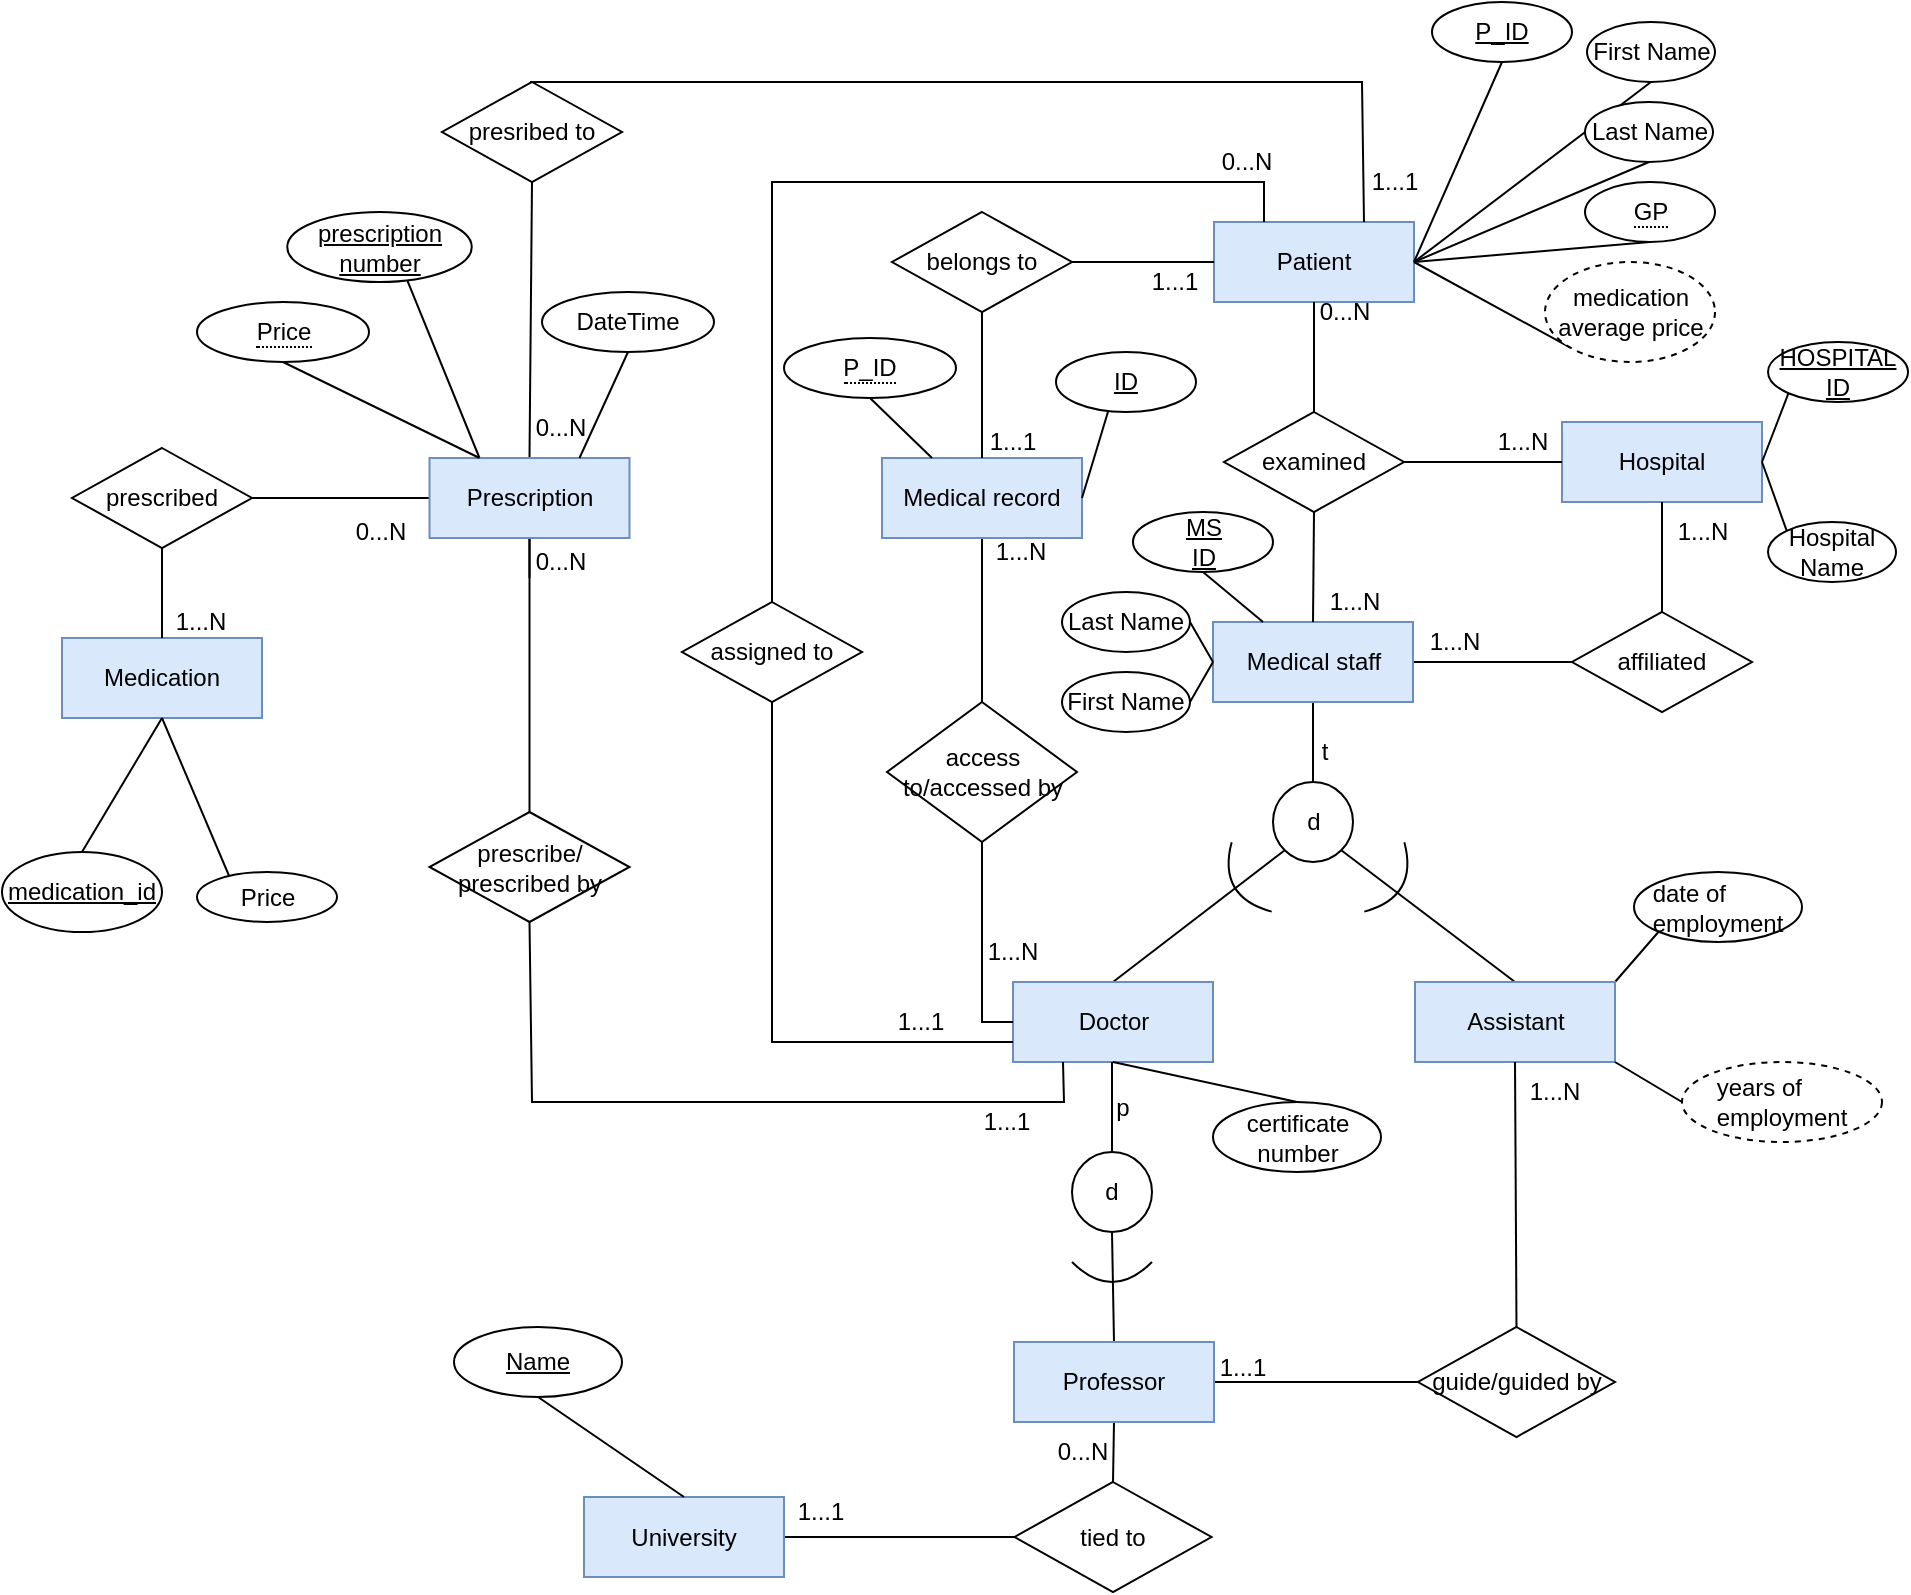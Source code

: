 <mxfile version="22.1.4" type="github">
  <diagram name="Page-1" id="135Mz8fbIhc5f4Y4-zg9">
    <mxGraphModel dx="1434" dy="746" grid="1" gridSize="10" guides="1" tooltips="1" connect="1" arrows="1" fold="1" page="1" pageScale="1" pageWidth="1169" pageHeight="827" math="0" shadow="0">
      <root>
        <mxCell id="0" />
        <mxCell id="1" parent="0" />
        <mxCell id="hziP3jtluFmY-buEPrSC-1" value="Patient" style="whiteSpace=wrap;html=1;align=center;fillColor=#dae8fc;strokeColor=#6c8ebf;" parent="1" vertex="1">
          <mxGeometry x="626" y="120" width="100" height="40" as="geometry" />
        </mxCell>
        <mxCell id="hziP3jtluFmY-buEPrSC-4" style="edgeStyle=none;rounded=0;orthogonalLoop=1;jettySize=auto;html=1;exitX=0.5;exitY=1;exitDx=0;exitDy=0;entryX=0.5;entryY=0;entryDx=0;entryDy=0;strokeColor=none;" parent="1" source="hziP3jtluFmY-buEPrSC-3" target="hziP3jtluFmY-buEPrSC-1" edge="1">
          <mxGeometry relative="1" as="geometry" />
        </mxCell>
        <mxCell id="hziP3jtluFmY-buEPrSC-3" value="&lt;div&gt;P_ID&lt;/div&gt;" style="ellipse;whiteSpace=wrap;html=1;align=center;fontStyle=4;" parent="1" vertex="1">
          <mxGeometry x="735" y="10" width="70" height="30" as="geometry" />
        </mxCell>
        <mxCell id="hziP3jtluFmY-buEPrSC-6" value="" style="edgeStyle=none;orthogonalLoop=1;jettySize=auto;html=1;rounded=0;entryX=0.5;entryY=1;entryDx=0;entryDy=0;exitX=1;exitY=0.5;exitDx=0;exitDy=0;endArrow=none;endFill=0;" parent="1" source="hziP3jtluFmY-buEPrSC-1" target="hziP3jtluFmY-buEPrSC-3" edge="1">
          <mxGeometry width="80" relative="1" as="geometry">
            <mxPoint x="666" y="360" as="sourcePoint" />
            <mxPoint x="746" y="360" as="targetPoint" />
            <Array as="points" />
          </mxGeometry>
        </mxCell>
        <mxCell id="hziP3jtluFmY-buEPrSC-91" style="edgeStyle=none;rounded=0;orthogonalLoop=1;jettySize=auto;html=1;exitX=0.5;exitY=1;exitDx=0;exitDy=0;entryX=1;entryY=0.5;entryDx=0;entryDy=0;endArrow=none;endFill=0;" parent="1" source="hziP3jtluFmY-buEPrSC-8" target="hziP3jtluFmY-buEPrSC-1" edge="1">
          <mxGeometry relative="1" as="geometry" />
        </mxCell>
        <mxCell id="hziP3jtluFmY-buEPrSC-8" value="First Name" style="ellipse;whiteSpace=wrap;html=1;align=center;" parent="1" vertex="1">
          <mxGeometry x="812.5" y="20" width="64" height="30" as="geometry" />
        </mxCell>
        <mxCell id="hziP3jtluFmY-buEPrSC-16" style="edgeStyle=none;rounded=0;orthogonalLoop=1;jettySize=auto;html=1;exitX=0.5;exitY=1;exitDx=0;exitDy=0;entryX=0.5;entryY=0;entryDx=0;entryDy=0;endArrow=none;endFill=0;" parent="1" source="hziP3jtluFmY-buEPrSC-9" target="hziP3jtluFmY-buEPrSC-13" edge="1">
          <mxGeometry relative="1" as="geometry" />
        </mxCell>
        <mxCell id="hziP3jtluFmY-buEPrSC-35" style="edgeStyle=none;rounded=0;orthogonalLoop=1;jettySize=auto;html=1;exitX=1;exitY=0.5;exitDx=0;exitDy=0;endArrow=none;endFill=0;entryX=0;entryY=0.5;entryDx=0;entryDy=0;" parent="1" source="hziP3jtluFmY-buEPrSC-9" target="hziP3jtluFmY-buEPrSC-34" edge="1">
          <mxGeometry relative="1" as="geometry">
            <mxPoint x="890" y="380" as="targetPoint" />
          </mxGeometry>
        </mxCell>
        <mxCell id="hziP3jtluFmY-buEPrSC-9" value="Medical staff" style="whiteSpace=wrap;html=1;align=center;fillColor=#dae8fc;strokeColor=#6c8ebf;" parent="1" vertex="1">
          <mxGeometry x="625.5" y="320" width="100" height="40" as="geometry" />
        </mxCell>
        <mxCell id="hziP3jtluFmY-buEPrSC-10" value="Hospital" style="whiteSpace=wrap;html=1;align=center;fillColor=#dae8fc;strokeColor=#6c8ebf;" parent="1" vertex="1">
          <mxGeometry x="800" y="220" width="100" height="40" as="geometry" />
        </mxCell>
        <mxCell id="hziP3jtluFmY-buEPrSC-18" style="rounded=0;orthogonalLoop=1;jettySize=auto;html=1;exitX=0.5;exitY=0;exitDx=0;exitDy=0;entryX=0;entryY=1;entryDx=0;entryDy=0;endArrow=none;endFill=0;" parent="1" source="hziP3jtluFmY-buEPrSC-11" target="hziP3jtluFmY-buEPrSC-13" edge="1">
          <mxGeometry relative="1" as="geometry" />
        </mxCell>
        <mxCell id="0w7jtVphP_o-tZDUtHK--6" style="edgeStyle=none;rounded=0;orthogonalLoop=1;jettySize=auto;html=1;exitX=0.5;exitY=1;exitDx=0;exitDy=0;entryX=0.5;entryY=0;entryDx=0;entryDy=0;endArrow=none;endFill=0;" parent="1" source="0w7jtVphP_o-tZDUtHK--7" target="0w7jtVphP_o-tZDUtHK--5" edge="1">
          <mxGeometry relative="1" as="geometry" />
        </mxCell>
        <mxCell id="hziP3jtluFmY-buEPrSC-11" value="Doctor" style="whiteSpace=wrap;html=1;align=center;fillColor=#dae8fc;strokeColor=#6c8ebf;" parent="1" vertex="1">
          <mxGeometry x="525.5" y="500" width="100" height="40" as="geometry" />
        </mxCell>
        <mxCell id="hziP3jtluFmY-buEPrSC-19" style="edgeStyle=none;rounded=0;orthogonalLoop=1;jettySize=auto;html=1;exitX=0.5;exitY=0;exitDx=0;exitDy=0;entryX=1;entryY=1;entryDx=0;entryDy=0;endArrow=none;endFill=0;" parent="1" source="hziP3jtluFmY-buEPrSC-12" target="hziP3jtluFmY-buEPrSC-13" edge="1">
          <mxGeometry relative="1" as="geometry" />
        </mxCell>
        <mxCell id="hziP3jtluFmY-buEPrSC-106" style="edgeStyle=none;rounded=0;orthogonalLoop=1;jettySize=auto;html=1;exitX=1;exitY=0;exitDx=0;exitDy=0;entryX=0;entryY=1;entryDx=0;entryDy=0;endArrow=none;endFill=0;" parent="1" source="hziP3jtluFmY-buEPrSC-12" target="hziP3jtluFmY-buEPrSC-105" edge="1">
          <mxGeometry relative="1" as="geometry" />
        </mxCell>
        <mxCell id="hziP3jtluFmY-buEPrSC-12" value="Assistant" style="whiteSpace=wrap;html=1;align=center;fillColor=#dae8fc;strokeColor=#6c8ebf;" parent="1" vertex="1">
          <mxGeometry x="726.5" y="500" width="100" height="40" as="geometry" />
        </mxCell>
        <mxCell id="hziP3jtluFmY-buEPrSC-13" value="d" style="ellipse;whiteSpace=wrap;html=1;aspect=fixed;" parent="1" vertex="1">
          <mxGeometry x="655.5" y="400" width="40" height="40" as="geometry" />
        </mxCell>
        <mxCell id="hziP3jtluFmY-buEPrSC-20" value="t" style="text;html=1;align=center;verticalAlign=middle;resizable=0;points=[];autosize=1;strokeColor=none;fillColor=none;" parent="1" vertex="1">
          <mxGeometry x="665.5" y="370" width="30" height="30" as="geometry" />
        </mxCell>
        <mxCell id="hziP3jtluFmY-buEPrSC-21" value="" style="shape=dataStorage;whiteSpace=wrap;html=1;fixedSize=1;rotation=-30;direction=east;" parent="1" vertex="1">
          <mxGeometry x="635.5" y="430" width="10" height="40" as="geometry" />
        </mxCell>
        <mxCell id="hziP3jtluFmY-buEPrSC-31" value="" style="shape=dataStorage;whiteSpace=wrap;html=1;fixedSize=1;rotation=-240;direction=south;" parent="1" vertex="1">
          <mxGeometry x="695.5" y="445" width="40" height="10" as="geometry" />
        </mxCell>
        <mxCell id="hziP3jtluFmY-buEPrSC-32" value="examined" style="shape=rhombus;perimeter=rhombusPerimeter;whiteSpace=wrap;html=1;align=center;" parent="1" vertex="1">
          <mxGeometry x="631" y="215" width="90" height="50" as="geometry" />
        </mxCell>
        <mxCell id="hziP3jtluFmY-buEPrSC-34" value="affiliated" style="shape=rhombus;perimeter=rhombusPerimeter;whiteSpace=wrap;html=1;align=center;" parent="1" vertex="1">
          <mxGeometry x="805" y="315" width="90" height="50" as="geometry" />
        </mxCell>
        <mxCell id="hziP3jtluFmY-buEPrSC-36" style="edgeStyle=none;rounded=0;orthogonalLoop=1;jettySize=auto;html=1;exitX=0.5;exitY=0;exitDx=0;exitDy=0;endArrow=none;endFill=0;entryX=0.5;entryY=1;entryDx=0;entryDy=0;" parent="1" source="hziP3jtluFmY-buEPrSC-34" target="hziP3jtluFmY-buEPrSC-10" edge="1">
          <mxGeometry relative="1" as="geometry">
            <mxPoint x="814" y="349.667" as="targetPoint" />
            <mxPoint x="644" y="350" as="sourcePoint" />
          </mxGeometry>
        </mxCell>
        <mxCell id="hziP3jtluFmY-buEPrSC-38" style="edgeStyle=none;rounded=0;orthogonalLoop=1;jettySize=auto;html=1;endArrow=none;endFill=0;entryX=0;entryY=0.5;entryDx=0;entryDy=0;exitX=1;exitY=0.5;exitDx=0;exitDy=0;" parent="1" source="hziP3jtluFmY-buEPrSC-32" target="hziP3jtluFmY-buEPrSC-10" edge="1">
          <mxGeometry relative="1" as="geometry">
            <mxPoint x="880" y="140" as="targetPoint" />
            <mxPoint x="740" y="260" as="sourcePoint" />
          </mxGeometry>
        </mxCell>
        <mxCell id="hziP3jtluFmY-buEPrSC-39" style="edgeStyle=none;rounded=0;orthogonalLoop=1;jettySize=auto;html=1;exitX=0.5;exitY=0;exitDx=0;exitDy=0;endArrow=none;endFill=0;entryX=0.5;entryY=1;entryDx=0;entryDy=0;" parent="1" source="hziP3jtluFmY-buEPrSC-32" target="hziP3jtluFmY-buEPrSC-1" edge="1">
          <mxGeometry relative="1" as="geometry">
            <mxPoint x="930" y="379.667" as="targetPoint" />
            <mxPoint x="760" y="380" as="sourcePoint" />
          </mxGeometry>
        </mxCell>
        <mxCell id="hziP3jtluFmY-buEPrSC-40" style="edgeStyle=none;rounded=0;orthogonalLoop=1;jettySize=auto;html=1;exitX=0.5;exitY=1;exitDx=0;exitDy=0;endArrow=none;endFill=0;entryX=0.5;entryY=0;entryDx=0;entryDy=0;" parent="1" source="hziP3jtluFmY-buEPrSC-32" target="hziP3jtluFmY-buEPrSC-9" edge="1">
          <mxGeometry relative="1" as="geometry">
            <mxPoint x="940" y="389.667" as="targetPoint" />
            <mxPoint x="770" y="390" as="sourcePoint" />
          </mxGeometry>
        </mxCell>
        <mxCell id="hziP3jtluFmY-buEPrSC-46" style="edgeStyle=none;rounded=0;orthogonalLoop=1;jettySize=auto;html=1;exitX=0.5;exitY=1;exitDx=0;exitDy=0;entryX=0.5;entryY=0;entryDx=0;entryDy=0;endArrow=none;endFill=0;" parent="1" source="hziP3jtluFmY-buEPrSC-41" target="hziP3jtluFmY-buEPrSC-44" edge="1">
          <mxGeometry relative="1" as="geometry" />
        </mxCell>
        <mxCell id="hziP3jtluFmY-buEPrSC-41" value="Medical record" style="whiteSpace=wrap;html=1;align=center;fillColor=#dae8fc;strokeColor=#6c8ebf;" parent="1" vertex="1">
          <mxGeometry x="460" y="238" width="100" height="40" as="geometry" />
        </mxCell>
        <mxCell id="hziP3jtluFmY-buEPrSC-45" style="edgeStyle=orthogonalEdgeStyle;rounded=0;orthogonalLoop=1;jettySize=auto;html=1;exitX=0.5;exitY=1;exitDx=0;exitDy=0;entryX=0;entryY=0.5;entryDx=0;entryDy=0;endArrow=none;endFill=0;" parent="1" source="hziP3jtluFmY-buEPrSC-44" target="hziP3jtluFmY-buEPrSC-11" edge="1">
          <mxGeometry relative="1" as="geometry">
            <Array as="points">
              <mxPoint x="510" y="520" />
            </Array>
          </mxGeometry>
        </mxCell>
        <mxCell id="hziP3jtluFmY-buEPrSC-44" value="access to/accessed by" style="shape=rhombus;perimeter=rhombusPerimeter;whiteSpace=wrap;html=1;align=center;" parent="1" vertex="1">
          <mxGeometry x="462.5" y="360" width="95" height="70" as="geometry" />
        </mxCell>
        <mxCell id="hziP3jtluFmY-buEPrSC-49" style="rounded=0;orthogonalLoop=1;jettySize=auto;html=1;exitX=1;exitY=0.5;exitDx=0;exitDy=0;entryX=0;entryY=0.5;entryDx=0;entryDy=0;endArrow=none;endFill=0;" parent="1" source="hziP3jtluFmY-buEPrSC-48" target="hziP3jtluFmY-buEPrSC-1" edge="1">
          <mxGeometry relative="1" as="geometry" />
        </mxCell>
        <mxCell id="hziP3jtluFmY-buEPrSC-50" style="edgeStyle=none;rounded=0;orthogonalLoop=1;jettySize=auto;html=1;exitX=0.5;exitY=1;exitDx=0;exitDy=0;entryX=0.5;entryY=0;entryDx=0;entryDy=0;endArrow=none;endFill=0;" parent="1" source="hziP3jtluFmY-buEPrSC-48" target="hziP3jtluFmY-buEPrSC-41" edge="1">
          <mxGeometry relative="1" as="geometry" />
        </mxCell>
        <mxCell id="hziP3jtluFmY-buEPrSC-48" value="belongs to" style="shape=rhombus;perimeter=rhombusPerimeter;whiteSpace=wrap;html=1;align=center;" parent="1" vertex="1">
          <mxGeometry x="465" y="115" width="90" height="50" as="geometry" />
        </mxCell>
        <mxCell id="hziP3jtluFmY-buEPrSC-54" value="Medication" style="whiteSpace=wrap;html=1;align=center;fillColor=#dae8fc;strokeColor=#6c8ebf;" parent="1" vertex="1">
          <mxGeometry x="50" y="328" width="100" height="40" as="geometry" />
        </mxCell>
        <mxCell id="hziP3jtluFmY-buEPrSC-62" style="edgeStyle=none;rounded=0;orthogonalLoop=1;jettySize=auto;html=1;exitX=0.5;exitY=1;exitDx=0;exitDy=0;entryX=0.5;entryY=0;entryDx=0;entryDy=0;endArrow=none;endFill=0;" parent="1" source="0w7jtVphP_o-tZDUtHK--23" target="0w7jtVphP_o-tZDUtHK--30" edge="1">
          <mxGeometry relative="1" as="geometry">
            <mxPoint x="283.75" y="338" as="sourcePoint" />
          </mxGeometry>
        </mxCell>
        <mxCell id="hziP3jtluFmY-buEPrSC-67" style="edgeStyle=none;rounded=0;orthogonalLoop=1;jettySize=auto;html=1;exitX=0.5;exitY=0;exitDx=0;exitDy=0;endArrow=none;endFill=0;entryX=0.75;entryY=0;entryDx=0;entryDy=0;" parent="1" source="0w7jtVphP_o-tZDUtHK--33" target="hziP3jtluFmY-buEPrSC-1" edge="1">
          <mxGeometry relative="1" as="geometry">
            <Array as="points">
              <mxPoint x="284" y="50" />
              <mxPoint x="700" y="50" />
            </Array>
            <mxPoint x="610" y="90" as="targetPoint" />
          </mxGeometry>
        </mxCell>
        <mxCell id="0w7jtVphP_o-tZDUtHK--28" style="edgeStyle=none;rounded=0;orthogonalLoop=1;jettySize=auto;html=1;entryX=0;entryY=0.5;entryDx=0;entryDy=0;endArrow=none;endFill=0;exitX=1;exitY=0.5;exitDx=0;exitDy=0;" parent="1" source="0w7jtVphP_o-tZDUtHK--34" target="0w7jtVphP_o-tZDUtHK--23" edge="1">
          <mxGeometry relative="1" as="geometry">
            <mxPoint x="183.75" y="270" as="sourcePoint" />
          </mxGeometry>
        </mxCell>
        <mxCell id="hziP3jtluFmY-buEPrSC-64" style="edgeStyle=none;rounded=0;orthogonalLoop=1;jettySize=auto;html=1;exitX=0.5;exitY=1;exitDx=0;exitDy=0;entryX=0.5;entryY=0;entryDx=0;entryDy=0;endArrow=none;endFill=0;" parent="1" source="0w7jtVphP_o-tZDUtHK--34" target="hziP3jtluFmY-buEPrSC-54" edge="1">
          <mxGeometry relative="1" as="geometry">
            <mxPoint x="100" y="283" as="sourcePoint" />
            <mxPoint x="303.75" y="458" as="targetPoint" />
          </mxGeometry>
        </mxCell>
        <mxCell id="hziP3jtluFmY-buEPrSC-65" style="edgeStyle=none;rounded=0;orthogonalLoop=1;jettySize=auto;html=1;exitX=0.5;exitY=1;exitDx=0;exitDy=0;endArrow=none;endFill=0;entryX=0.5;entryY=0;entryDx=0;entryDy=0;" parent="1" source="0w7jtVphP_o-tZDUtHK--23" edge="1">
          <mxGeometry relative="1" as="geometry">
            <mxPoint x="303.75" y="193" as="sourcePoint" />
            <mxPoint x="283.75" y="298" as="targetPoint" />
          </mxGeometry>
        </mxCell>
        <mxCell id="hziP3jtluFmY-buEPrSC-66" style="edgeStyle=none;rounded=0;orthogonalLoop=1;jettySize=auto;html=1;exitX=0.25;exitY=1;exitDx=0;exitDy=0;entryX=0.5;entryY=1;entryDx=0;entryDy=0;endArrow=none;endFill=0;" parent="1" source="hziP3jtluFmY-buEPrSC-11" target="0w7jtVphP_o-tZDUtHK--30" edge="1">
          <mxGeometry relative="1" as="geometry">
            <mxPoint x="420" y="380" as="sourcePoint" />
            <mxPoint x="420" y="480" as="targetPoint" />
            <Array as="points">
              <mxPoint x="551" y="560" />
              <mxPoint x="285" y="560" />
            </Array>
          </mxGeometry>
        </mxCell>
        <mxCell id="hziP3jtluFmY-buEPrSC-68" value="1...N" style="text;html=1;align=center;verticalAlign=middle;resizable=0;points=[];autosize=1;strokeColor=none;fillColor=none;" parent="1" vertex="1">
          <mxGeometry x="845" y="260" width="50" height="30" as="geometry" />
        </mxCell>
        <mxCell id="hziP3jtluFmY-buEPrSC-70" value="1...N" style="text;html=1;align=center;verticalAlign=middle;resizable=0;points=[];autosize=1;strokeColor=none;fillColor=none;" parent="1" vertex="1">
          <mxGeometry x="721" y="315" width="50" height="30" as="geometry" />
        </mxCell>
        <mxCell id="hziP3jtluFmY-buEPrSC-71" value="1...N" style="text;html=1;align=center;verticalAlign=middle;resizable=0;points=[];autosize=1;strokeColor=none;fillColor=none;" parent="1" vertex="1">
          <mxGeometry x="671" y="295" width="50" height="30" as="geometry" />
        </mxCell>
        <mxCell id="hziP3jtluFmY-buEPrSC-72" value="0...N" style="text;html=1;align=center;verticalAlign=middle;resizable=0;points=[];autosize=1;strokeColor=none;fillColor=none;" parent="1" vertex="1">
          <mxGeometry x="665.5" y="150" width="50" height="30" as="geometry" />
        </mxCell>
        <mxCell id="hziP3jtluFmY-buEPrSC-73" value="1...N" style="text;html=1;align=center;verticalAlign=middle;resizable=0;points=[];autosize=1;strokeColor=none;fillColor=none;" parent="1" vertex="1">
          <mxGeometry x="503.5" y="270" width="50" height="30" as="geometry" />
        </mxCell>
        <mxCell id="hziP3jtluFmY-buEPrSC-74" value="1...N" style="text;html=1;align=center;verticalAlign=middle;resizable=0;points=[];autosize=1;strokeColor=none;fillColor=none;" parent="1" vertex="1">
          <mxGeometry x="500" y="470" width="50" height="30" as="geometry" />
        </mxCell>
        <mxCell id="hziP3jtluFmY-buEPrSC-75" value="1...1" style="text;html=1;align=center;verticalAlign=middle;resizable=0;points=[];autosize=1;strokeColor=none;fillColor=none;" parent="1" vertex="1">
          <mxGeometry x="497" y="555" width="50" height="30" as="geometry" />
        </mxCell>
        <mxCell id="hziP3jtluFmY-buEPrSC-79" value="1...1" style="text;html=1;align=center;verticalAlign=middle;resizable=0;points=[];autosize=1;strokeColor=none;fillColor=none;" parent="1" vertex="1">
          <mxGeometry x="500" y="215" width="50" height="30" as="geometry" />
        </mxCell>
        <mxCell id="hziP3jtluFmY-buEPrSC-80" value="1...1" style="text;html=1;align=center;verticalAlign=middle;resizable=0;points=[];autosize=1;strokeColor=none;fillColor=none;" parent="1" vertex="1">
          <mxGeometry x="581" y="135" width="50" height="30" as="geometry" />
        </mxCell>
        <mxCell id="hziP3jtluFmY-buEPrSC-83" value="1...1" style="text;html=1;align=center;verticalAlign=middle;resizable=0;points=[];autosize=1;strokeColor=none;fillColor=none;" parent="1" vertex="1">
          <mxGeometry x="690.5" y="85" width="50" height="30" as="geometry" />
        </mxCell>
        <mxCell id="hziP3jtluFmY-buEPrSC-84" value="0...N" style="text;html=1;align=center;verticalAlign=middle;resizable=0;points=[];autosize=1;strokeColor=none;fillColor=none;" parent="1" vertex="1">
          <mxGeometry x="273.75" y="275" width="50" height="30" as="geometry" />
        </mxCell>
        <mxCell id="hziP3jtluFmY-buEPrSC-85" value="0...N" style="text;html=1;align=center;verticalAlign=middle;resizable=0;points=[];autosize=1;strokeColor=none;fillColor=none;" parent="1" vertex="1">
          <mxGeometry x="273.75" y="208" width="50" height="30" as="geometry" />
        </mxCell>
        <mxCell id="hziP3jtluFmY-buEPrSC-86" value="1...N" style="text;html=1;align=center;verticalAlign=middle;resizable=0;points=[];autosize=1;strokeColor=none;fillColor=none;" parent="1" vertex="1">
          <mxGeometry x="93.75" y="305" width="50" height="30" as="geometry" />
        </mxCell>
        <mxCell id="hziP3jtluFmY-buEPrSC-90" style="edgeStyle=none;rounded=0;orthogonalLoop=1;jettySize=auto;html=1;exitX=0.5;exitY=1;exitDx=0;exitDy=0;entryX=1;entryY=0.5;entryDx=0;entryDy=0;endArrow=none;endFill=0;" parent="1" source="hziP3jtluFmY-buEPrSC-88" target="hziP3jtluFmY-buEPrSC-1" edge="1">
          <mxGeometry relative="1" as="geometry" />
        </mxCell>
        <mxCell id="hziP3jtluFmY-buEPrSC-88" value="Last Name" style="ellipse;whiteSpace=wrap;html=1;align=center;" parent="1" vertex="1">
          <mxGeometry x="811.5" y="60" width="64" height="30" as="geometry" />
        </mxCell>
        <mxCell id="hziP3jtluFmY-buEPrSC-95" style="edgeStyle=none;rounded=0;orthogonalLoop=1;jettySize=auto;html=1;exitX=0.5;exitY=1;exitDx=0;exitDy=0;entryX=1;entryY=0.5;entryDx=0;entryDy=0;endArrow=none;endFill=0;" parent="1" source="hziP3jtluFmY-buEPrSC-94" target="hziP3jtluFmY-buEPrSC-1" edge="1">
          <mxGeometry relative="1" as="geometry" />
        </mxCell>
        <mxCell id="hziP3jtluFmY-buEPrSC-94" value="&lt;span style=&quot;border-bottom: 1px dotted&quot;&gt;GP&lt;/span&gt;" style="ellipse;whiteSpace=wrap;html=1;align=center;" parent="1" vertex="1">
          <mxGeometry x="811.5" y="100" width="65" height="30" as="geometry" />
        </mxCell>
        <mxCell id="hziP3jtluFmY-buEPrSC-102" style="edgeStyle=none;rounded=0;orthogonalLoop=1;jettySize=auto;html=1;exitX=0;exitY=0;exitDx=0;exitDy=0;entryX=1;entryY=0.5;entryDx=0;entryDy=0;endArrow=none;endFill=0;" parent="1" source="hziP3jtluFmY-buEPrSC-100" target="hziP3jtluFmY-buEPrSC-10" edge="1">
          <mxGeometry relative="1" as="geometry" />
        </mxCell>
        <mxCell id="hziP3jtluFmY-buEPrSC-100" value="Hospital Name" style="ellipse;whiteSpace=wrap;html=1;align=center;" parent="1" vertex="1">
          <mxGeometry x="903" y="270" width="64" height="30" as="geometry" />
        </mxCell>
        <mxCell id="hziP3jtluFmY-buEPrSC-103" style="edgeStyle=none;rounded=0;orthogonalLoop=1;jettySize=auto;html=1;exitX=0;exitY=1;exitDx=0;exitDy=0;entryX=1;entryY=0.5;entryDx=0;entryDy=0;endArrow=none;endFill=0;" parent="1" source="hziP3jtluFmY-buEPrSC-101" target="hziP3jtluFmY-buEPrSC-10" edge="1">
          <mxGeometry relative="1" as="geometry">
            <mxPoint x="950" y="230" as="targetPoint" />
          </mxGeometry>
        </mxCell>
        <mxCell id="hziP3jtluFmY-buEPrSC-101" value="HOSPITAL&lt;div&gt;ID&lt;/div&gt;" style="ellipse;whiteSpace=wrap;html=1;align=center;fontStyle=4;" parent="1" vertex="1">
          <mxGeometry x="903" y="180" width="70" height="30" as="geometry" />
        </mxCell>
        <mxCell id="hziP3jtluFmY-buEPrSC-105" value="&lt;pre dir=&quot;ltr&quot; data-ved=&quot;2ahUKEwiju8bF79qCAxW22gIHHb08BLAQ3ewLegQIARAP&quot; style=&quot;text-align:left&quot; id=&quot;tw-target-text&quot; data-placeholder=&quot;Prevod&quot; class=&quot;tw-data-text tw-text-large tw-ta&quot;&gt;&lt;font face=&quot;Helvetica&quot;&gt;date of &lt;br&gt;employment&lt;/font&gt;&lt;/pre&gt;" style="ellipse;whiteSpace=wrap;html=1;align=center;" parent="1" vertex="1">
          <mxGeometry x="836" y="445" width="84" height="35" as="geometry" />
        </mxCell>
        <mxCell id="hziP3jtluFmY-buEPrSC-108" style="edgeStyle=none;rounded=0;orthogonalLoop=1;jettySize=auto;html=1;exitX=0;exitY=0.5;exitDx=0;exitDy=0;entryX=1;entryY=1;entryDx=0;entryDy=0;endArrow=none;endFill=0;" parent="1" source="hziP3jtluFmY-buEPrSC-107" target="hziP3jtluFmY-buEPrSC-12" edge="1">
          <mxGeometry relative="1" as="geometry" />
        </mxCell>
        <mxCell id="hziP3jtluFmY-buEPrSC-107" value="&lt;pre dir=&quot;ltr&quot; data-ved=&quot;2ahUKEwiju8bF79qCAxW22gIHHb08BLAQ3ewLegQIARAP&quot; style=&quot;text-align:left&quot; id=&quot;tw-target-text&quot; data-placeholder=&quot;Prevod&quot; class=&quot;tw-data-text tw-text-large tw-ta&quot;&gt;&lt;font face=&quot;Helvetica&quot;&gt;years of &lt;br&gt;employment&lt;/font&gt;&lt;/pre&gt;" style="ellipse;whiteSpace=wrap;html=1;align=center;dashed=1;" parent="1" vertex="1">
          <mxGeometry x="860" y="540" width="100" height="40" as="geometry" />
        </mxCell>
        <mxCell id="hziP3jtluFmY-buEPrSC-111" style="edgeStyle=none;rounded=0;orthogonalLoop=1;jettySize=auto;html=1;exitX=0.5;exitY=0;exitDx=0;exitDy=0;entryX=0.5;entryY=1;entryDx=0;entryDy=0;endArrow=none;endFill=0;" parent="1" source="hziP3jtluFmY-buEPrSC-110" target="hziP3jtluFmY-buEPrSC-11" edge="1">
          <mxGeometry relative="1" as="geometry" />
        </mxCell>
        <mxCell id="hziP3jtluFmY-buEPrSC-110" value="certificate number" style="ellipse;whiteSpace=wrap;html=1;align=center;" parent="1" vertex="1">
          <mxGeometry x="625.5" y="560" width="84" height="35" as="geometry" />
        </mxCell>
        <mxCell id="hziP3jtluFmY-buEPrSC-118" value="1...N" style="text;html=1;align=center;verticalAlign=middle;resizable=0;points=[];autosize=1;strokeColor=none;fillColor=none;" parent="1" vertex="1">
          <mxGeometry x="755" y="215" width="50" height="30" as="geometry" />
        </mxCell>
        <mxCell id="hziP3jtluFmY-buEPrSC-121" style="edgeStyle=none;rounded=0;orthogonalLoop=1;jettySize=auto;html=1;exitX=0.5;exitY=0;exitDx=0;exitDy=0;entryX=1;entryY=0.5;entryDx=0;entryDy=0;endArrow=none;endFill=0;" parent="1" source="hziP3jtluFmY-buEPrSC-120" target="hziP3jtluFmY-buEPrSC-41" edge="1">
          <mxGeometry relative="1" as="geometry" />
        </mxCell>
        <mxCell id="hziP3jtluFmY-buEPrSC-120" value="&lt;div&gt;ID&lt;/div&gt;" style="ellipse;whiteSpace=wrap;html=1;align=center;fontStyle=4;" parent="1" vertex="1">
          <mxGeometry x="547" y="185" width="70" height="30" as="geometry" />
        </mxCell>
        <mxCell id="hziP3jtluFmY-buEPrSC-123" style="edgeStyle=none;rounded=0;orthogonalLoop=1;jettySize=auto;html=1;exitX=0.5;exitY=1;exitDx=0;exitDy=0;entryX=0.25;entryY=0;entryDx=0;entryDy=0;endArrow=none;endFill=0;" parent="1" source="hziP3jtluFmY-buEPrSC-122" target="hziP3jtluFmY-buEPrSC-9" edge="1">
          <mxGeometry relative="1" as="geometry" />
        </mxCell>
        <mxCell id="hziP3jtluFmY-buEPrSC-122" value="MS&lt;div&gt;ID&lt;/div&gt;" style="ellipse;whiteSpace=wrap;html=1;align=center;fontStyle=4;" parent="1" vertex="1">
          <mxGeometry x="585.5" y="265" width="70" height="30" as="geometry" />
        </mxCell>
        <mxCell id="hziP3jtluFmY-buEPrSC-129" style="edgeStyle=none;rounded=0;orthogonalLoop=1;jettySize=auto;html=1;exitX=1;exitY=0.5;exitDx=0;exitDy=0;entryX=0;entryY=0.5;entryDx=0;entryDy=0;endArrow=none;endFill=0;" parent="1" source="hziP3jtluFmY-buEPrSC-124" target="hziP3jtluFmY-buEPrSC-9" edge="1">
          <mxGeometry relative="1" as="geometry">
            <mxPoint x="620" y="310.0" as="targetPoint" />
          </mxGeometry>
        </mxCell>
        <mxCell id="hziP3jtluFmY-buEPrSC-124" value="Last Name" style="ellipse;whiteSpace=wrap;html=1;align=center;" parent="1" vertex="1">
          <mxGeometry x="550" y="305" width="64" height="30" as="geometry" />
        </mxCell>
        <mxCell id="hziP3jtluFmY-buEPrSC-128" style="edgeStyle=none;rounded=0;orthogonalLoop=1;jettySize=auto;html=1;exitX=1;exitY=0.5;exitDx=0;exitDy=0;entryX=0;entryY=0.5;entryDx=0;entryDy=0;endArrow=none;endFill=0;" parent="1" source="hziP3jtluFmY-buEPrSC-126" target="hziP3jtluFmY-buEPrSC-9" edge="1">
          <mxGeometry relative="1" as="geometry" />
        </mxCell>
        <mxCell id="hziP3jtluFmY-buEPrSC-126" value="First Name" style="ellipse;whiteSpace=wrap;html=1;align=center;" parent="1" vertex="1">
          <mxGeometry x="550" y="345" width="64" height="30" as="geometry" />
        </mxCell>
        <mxCell id="hziP3jtluFmY-buEPrSC-131" style="edgeStyle=none;rounded=0;orthogonalLoop=1;jettySize=auto;html=1;exitX=0.5;exitY=0;exitDx=0;exitDy=0;entryX=0.5;entryY=1;entryDx=0;entryDy=0;endArrow=none;endFill=0;" parent="1" source="hziP3jtluFmY-buEPrSC-143" target="hziP3jtluFmY-buEPrSC-54" edge="1">
          <mxGeometry relative="1" as="geometry">
            <mxPoint x="68.75" y="488" as="sourcePoint" />
          </mxGeometry>
        </mxCell>
        <mxCell id="hziP3jtluFmY-buEPrSC-143" value="&lt;div&gt;medication_id&lt;br&gt;&lt;/div&gt;" style="ellipse;whiteSpace=wrap;html=1;align=center;fontStyle=4;" parent="1" vertex="1">
          <mxGeometry x="20" y="435" width="80" height="40" as="geometry" />
        </mxCell>
        <mxCell id="0w7jtVphP_o-tZDUtHK--4" style="edgeStyle=none;rounded=0;orthogonalLoop=1;jettySize=auto;html=1;exitX=0.357;exitY=0.92;exitDx=0;exitDy=0;entryX=0.5;entryY=1;entryDx=0;entryDy=0;endArrow=none;endFill=0;exitPerimeter=0;" parent="1" source="0w7jtVphP_o-tZDUtHK--1" target="hziP3jtluFmY-buEPrSC-54" edge="1">
          <mxGeometry relative="1" as="geometry">
            <mxPoint x="328.75" y="225.5" as="sourcePoint" />
            <mxPoint x="308.75" y="298" as="targetPoint" />
          </mxGeometry>
        </mxCell>
        <mxCell id="0w7jtVphP_o-tZDUtHK--1" value="Price" style="ellipse;whiteSpace=wrap;html=1;align=center;" parent="1" vertex="1">
          <mxGeometry x="117.5" y="445" width="70" height="25" as="geometry" />
        </mxCell>
        <mxCell id="0w7jtVphP_o-tZDUtHK--14" style="edgeStyle=none;rounded=0;orthogonalLoop=1;jettySize=auto;html=1;exitX=1;exitY=0.5;exitDx=0;exitDy=0;entryX=0;entryY=0.5;entryDx=0;entryDy=0;endArrow=none;endFill=0;" parent="1" source="0w7jtVphP_o-tZDUtHK--5" target="0w7jtVphP_o-tZDUtHK--13" edge="1">
          <mxGeometry relative="1" as="geometry" />
        </mxCell>
        <mxCell id="dfWZmrHWrM5mQdogDjn9-8" style="edgeStyle=orthogonalEdgeStyle;rounded=0;orthogonalLoop=1;jettySize=auto;html=1;exitX=0.5;exitY=1;exitDx=0;exitDy=0;entryX=0.5;entryY=0;entryDx=0;entryDy=0;endArrow=none;endFill=0;" edge="1" parent="1" source="0w7jtVphP_o-tZDUtHK--5" target="dfWZmrHWrM5mQdogDjn9-7">
          <mxGeometry relative="1" as="geometry" />
        </mxCell>
        <mxCell id="0w7jtVphP_o-tZDUtHK--5" value="Professor" style="whiteSpace=wrap;html=1;align=center;fillColor=#dae8fc;strokeColor=#6c8ebf;" parent="1" vertex="1">
          <mxGeometry x="526" y="680" width="100" height="40" as="geometry" />
        </mxCell>
        <mxCell id="0w7jtVphP_o-tZDUtHK--8" style="edgeStyle=none;rounded=0;orthogonalLoop=1;jettySize=auto;html=1;exitX=0.5;exitY=0;exitDx=0;exitDy=0;endArrow=none;endFill=0;" parent="1" source="0w7jtVphP_o-tZDUtHK--7" edge="1">
          <mxGeometry relative="1" as="geometry">
            <mxPoint x="575" y="540" as="targetPoint" />
          </mxGeometry>
        </mxCell>
        <mxCell id="0w7jtVphP_o-tZDUtHK--7" value="d" style="ellipse;whiteSpace=wrap;html=1;aspect=fixed;" parent="1" vertex="1">
          <mxGeometry x="555" y="585" width="40" height="40" as="geometry" />
        </mxCell>
        <mxCell id="0w7jtVphP_o-tZDUtHK--9" value="" style="shape=dataStorage;whiteSpace=wrap;html=1;fixedSize=1;rotation=-90;direction=east;" parent="1" vertex="1">
          <mxGeometry x="570" y="625" width="10" height="40" as="geometry" />
        </mxCell>
        <mxCell id="0w7jtVphP_o-tZDUtHK--12" value="p" style="text;html=1;align=center;verticalAlign=middle;resizable=0;points=[];autosize=1;strokeColor=none;fillColor=none;" parent="1" vertex="1">
          <mxGeometry x="565" y="548" width="30" height="30" as="geometry" />
        </mxCell>
        <mxCell id="0w7jtVphP_o-tZDUtHK--15" style="edgeStyle=none;rounded=0;orthogonalLoop=1;jettySize=auto;html=1;exitX=0.5;exitY=0;exitDx=0;exitDy=0;entryX=0.5;entryY=1;entryDx=0;entryDy=0;endArrow=none;endFill=0;" parent="1" source="0w7jtVphP_o-tZDUtHK--13" target="hziP3jtluFmY-buEPrSC-12" edge="1">
          <mxGeometry relative="1" as="geometry" />
        </mxCell>
        <mxCell id="0w7jtVphP_o-tZDUtHK--17" style="edgeStyle=none;rounded=0;orthogonalLoop=1;jettySize=auto;html=1;exitX=0;exitY=0.5;exitDx=0;exitDy=0;entryX=1;entryY=0.5;entryDx=0;entryDy=0;endArrow=none;endFill=0;" parent="1" source="dfWZmrHWrM5mQdogDjn9-7" target="0w7jtVphP_o-tZDUtHK--16" edge="1">
          <mxGeometry relative="1" as="geometry" />
        </mxCell>
        <mxCell id="0w7jtVphP_o-tZDUtHK--13" value="guide/guided by" style="shape=rhombus;perimeter=rhombusPerimeter;whiteSpace=wrap;html=1;align=center;" parent="1" vertex="1">
          <mxGeometry x="728" y="672.5" width="98.5" height="55" as="geometry" />
        </mxCell>
        <mxCell id="0w7jtVphP_o-tZDUtHK--16" value="University" style="whiteSpace=wrap;html=1;align=center;fillColor=#dae8fc;strokeColor=#6c8ebf;" parent="1" vertex="1">
          <mxGeometry x="311" y="757.5" width="100" height="40" as="geometry" />
        </mxCell>
        <mxCell id="dfWZmrHWrM5mQdogDjn9-9" style="rounded=0;orthogonalLoop=1;jettySize=auto;html=1;exitX=0.5;exitY=1;exitDx=0;exitDy=0;entryX=0.5;entryY=0;entryDx=0;entryDy=0;endArrow=none;endFill=0;" edge="1" parent="1" source="0w7jtVphP_o-tZDUtHK--18" target="0w7jtVphP_o-tZDUtHK--16">
          <mxGeometry relative="1" as="geometry" />
        </mxCell>
        <mxCell id="0w7jtVphP_o-tZDUtHK--18" value="&lt;u&gt;Name&lt;/u&gt;" style="ellipse;whiteSpace=wrap;html=1;align=center;" parent="1" vertex="1">
          <mxGeometry x="246" y="672.5" width="84" height="35" as="geometry" />
        </mxCell>
        <mxCell id="0w7jtVphP_o-tZDUtHK--20" value="0...N" style="text;html=1;align=center;verticalAlign=middle;resizable=0;points=[];autosize=1;strokeColor=none;fillColor=none;" parent="1" vertex="1">
          <mxGeometry x="535" y="720" width="50" height="30" as="geometry" />
        </mxCell>
        <mxCell id="0w7jtVphP_o-tZDUtHK--21" value="1...1" style="text;html=1;align=center;verticalAlign=middle;resizable=0;points=[];autosize=1;strokeColor=none;fillColor=none;" parent="1" vertex="1">
          <mxGeometry x="615" y="678" width="50" height="30" as="geometry" />
        </mxCell>
        <mxCell id="0w7jtVphP_o-tZDUtHK--26" style="edgeStyle=none;rounded=0;orthogonalLoop=1;jettySize=auto;html=1;exitX=0.5;exitY=0;exitDx=0;exitDy=0;entryX=0.25;entryY=0;entryDx=0;entryDy=0;endArrow=none;endFill=0;" parent="1" source="0w7jtVphP_o-tZDUtHK--25" target="0w7jtVphP_o-tZDUtHK--23" edge="1">
          <mxGeometry relative="1" as="geometry" />
        </mxCell>
        <mxCell id="0w7jtVphP_o-tZDUtHK--25" value="&lt;u&gt;prescription number&lt;/u&gt;" style="ellipse;whiteSpace=wrap;html=1;align=center;" parent="1" vertex="1">
          <mxGeometry x="162.63" y="115" width="92.25" height="35" as="geometry" />
        </mxCell>
        <mxCell id="0w7jtVphP_o-tZDUtHK--27" value="" style="edgeStyle=none;rounded=0;orthogonalLoop=1;jettySize=auto;html=1;exitX=0.5;exitY=1;exitDx=0;exitDy=0;endArrow=none;endFill=0;entryX=0.5;entryY=0;entryDx=0;entryDy=0;" parent="1" source="0w7jtVphP_o-tZDUtHK--33" target="0w7jtVphP_o-tZDUtHK--23" edge="1">
          <mxGeometry relative="1" as="geometry">
            <mxPoint x="283.75" y="155" as="sourcePoint" />
            <mxPoint x="283.75" y="298" as="targetPoint" />
          </mxGeometry>
        </mxCell>
        <mxCell id="0w7jtVphP_o-tZDUtHK--23" value="Prescription" style="whiteSpace=wrap;html=1;align=center;fillColor=#dae8fc;strokeColor=#6c8ebf;" parent="1" vertex="1">
          <mxGeometry x="233.75" y="238" width="100" height="40" as="geometry" />
        </mxCell>
        <mxCell id="0w7jtVphP_o-tZDUtHK--30" value="prescribe/ prescribed by" style="shape=rhombus;perimeter=rhombusPerimeter;whiteSpace=wrap;html=1;align=center;" parent="1" vertex="1">
          <mxGeometry x="233.75" y="415" width="100" height="55" as="geometry" />
        </mxCell>
        <mxCell id="0w7jtVphP_o-tZDUtHK--33" value="presribed to" style="shape=rhombus;perimeter=rhombusPerimeter;whiteSpace=wrap;html=1;align=center;" parent="1" vertex="1">
          <mxGeometry x="240" y="50" width="90" height="50" as="geometry" />
        </mxCell>
        <mxCell id="0w7jtVphP_o-tZDUtHK--34" value="prescribed" style="shape=rhombus;perimeter=rhombusPerimeter;whiteSpace=wrap;html=1;align=center;" parent="1" vertex="1">
          <mxGeometry x="55" y="233" width="90" height="50" as="geometry" />
        </mxCell>
        <mxCell id="0w7jtVphP_o-tZDUtHK--36" style="edgeStyle=none;rounded=0;orthogonalLoop=1;jettySize=auto;html=1;exitX=0;exitY=1;exitDx=0;exitDy=0;entryX=1;entryY=0.5;entryDx=0;entryDy=0;endArrow=none;endFill=0;" parent="1" source="0w7jtVphP_o-tZDUtHK--35" target="hziP3jtluFmY-buEPrSC-1" edge="1">
          <mxGeometry relative="1" as="geometry" />
        </mxCell>
        <mxCell id="0w7jtVphP_o-tZDUtHK--35" value="medication average price" style="ellipse;whiteSpace=wrap;html=1;align=center;dashed=1;" parent="1" vertex="1">
          <mxGeometry x="791.5" y="140" width="85" height="50" as="geometry" />
        </mxCell>
        <mxCell id="0w7jtVphP_o-tZDUtHK--43" style="edgeStyle=orthogonalEdgeStyle;rounded=0;orthogonalLoop=1;jettySize=auto;html=1;exitX=0.5;exitY=1;exitDx=0;exitDy=0;entryX=0;entryY=0.75;entryDx=0;entryDy=0;endArrow=none;endFill=0;" parent="1" source="0w7jtVphP_o-tZDUtHK--41" target="hziP3jtluFmY-buEPrSC-11" edge="1">
          <mxGeometry relative="1" as="geometry" />
        </mxCell>
        <mxCell id="0w7jtVphP_o-tZDUtHK--44" style="edgeStyle=orthogonalEdgeStyle;rounded=0;orthogonalLoop=1;jettySize=auto;html=1;exitX=0.5;exitY=0;exitDx=0;exitDy=0;entryX=0.25;entryY=0;entryDx=0;entryDy=0;endArrow=none;endFill=0;" parent="1" source="0w7jtVphP_o-tZDUtHK--41" target="hziP3jtluFmY-buEPrSC-1" edge="1">
          <mxGeometry relative="1" as="geometry" />
        </mxCell>
        <mxCell id="0w7jtVphP_o-tZDUtHK--41" value="assigned to" style="shape=rhombus;perimeter=rhombusPerimeter;whiteSpace=wrap;html=1;align=center;" parent="1" vertex="1">
          <mxGeometry x="360" y="310" width="90" height="50" as="geometry" />
        </mxCell>
        <mxCell id="0w7jtVphP_o-tZDUtHK--45" value="0...N" style="text;html=1;align=center;verticalAlign=middle;resizable=0;points=[];autosize=1;strokeColor=none;fillColor=none;" parent="1" vertex="1">
          <mxGeometry x="617" y="75" width="50" height="30" as="geometry" />
        </mxCell>
        <mxCell id="0w7jtVphP_o-tZDUtHK--47" value="1...1" style="text;html=1;align=center;verticalAlign=middle;resizable=0;points=[];autosize=1;strokeColor=none;fillColor=none;" parent="1" vertex="1">
          <mxGeometry x="453.5" y="505" width="50" height="30" as="geometry" />
        </mxCell>
        <mxCell id="dfWZmrHWrM5mQdogDjn9-2" style="rounded=0;orthogonalLoop=1;jettySize=auto;html=1;exitX=0.5;exitY=1;exitDx=0;exitDy=0;entryX=0.25;entryY=0;entryDx=0;entryDy=0;endArrow=none;endFill=0;" edge="1" parent="1" source="dfWZmrHWrM5mQdogDjn9-1" target="hziP3jtluFmY-buEPrSC-41">
          <mxGeometry relative="1" as="geometry" />
        </mxCell>
        <mxCell id="dfWZmrHWrM5mQdogDjn9-1" value="&lt;div&gt;&lt;span style=&quot;border-bottom: 1px dotted&quot;&gt;P_ID&lt;br&gt;&lt;/span&gt;&lt;/div&gt;" style="ellipse;whiteSpace=wrap;html=1;align=center;" vertex="1" parent="1">
          <mxGeometry x="411" y="178" width="86" height="30" as="geometry" />
        </mxCell>
        <mxCell id="dfWZmrHWrM5mQdogDjn9-5" style="rounded=0;orthogonalLoop=1;jettySize=auto;html=1;exitX=0.5;exitY=1;exitDx=0;exitDy=0;entryX=0.25;entryY=0;entryDx=0;entryDy=0;endArrow=none;endFill=0;" edge="1" parent="1" source="dfWZmrHWrM5mQdogDjn9-4" target="0w7jtVphP_o-tZDUtHK--23">
          <mxGeometry relative="1" as="geometry">
            <mxPoint x="343" y="240" as="targetPoint" />
          </mxGeometry>
        </mxCell>
        <mxCell id="dfWZmrHWrM5mQdogDjn9-4" value="&lt;span style=&quot;border-bottom: 1px dotted&quot;&gt;Price&lt;/span&gt;" style="ellipse;whiteSpace=wrap;html=1;align=center;" vertex="1" parent="1">
          <mxGeometry x="117.5" y="160" width="86" height="30" as="geometry" />
        </mxCell>
        <mxCell id="dfWZmrHWrM5mQdogDjn9-7" value="tied to" style="shape=rhombus;perimeter=rhombusPerimeter;whiteSpace=wrap;html=1;align=center;" vertex="1" parent="1">
          <mxGeometry x="526.25" y="750" width="98.5" height="55" as="geometry" />
        </mxCell>
        <mxCell id="dfWZmrHWrM5mQdogDjn9-10" value="1...1" style="text;html=1;align=center;verticalAlign=middle;resizable=0;points=[];autosize=1;strokeColor=none;fillColor=none;" vertex="1" parent="1">
          <mxGeometry x="403.5" y="750" width="50" height="30" as="geometry" />
        </mxCell>
        <mxCell id="dfWZmrHWrM5mQdogDjn9-12" value="1...N" style="text;html=1;align=center;verticalAlign=middle;resizable=0;points=[];autosize=1;strokeColor=none;fillColor=none;" vertex="1" parent="1">
          <mxGeometry x="771" y="540" width="50" height="30" as="geometry" />
        </mxCell>
        <mxCell id="dfWZmrHWrM5mQdogDjn9-13" value="0...N" style="text;html=1;align=center;verticalAlign=middle;resizable=0;points=[];autosize=1;strokeColor=none;fillColor=none;" vertex="1" parent="1">
          <mxGeometry x="183.75" y="260" width="50" height="30" as="geometry" />
        </mxCell>
        <mxCell id="dfWZmrHWrM5mQdogDjn9-15" style="rounded=0;orthogonalLoop=1;jettySize=auto;html=1;exitX=0.5;exitY=1;exitDx=0;exitDy=0;entryX=0.75;entryY=0;entryDx=0;entryDy=0;endArrow=none;endFill=0;" edge="1" parent="1" source="dfWZmrHWrM5mQdogDjn9-14" target="0w7jtVphP_o-tZDUtHK--23">
          <mxGeometry relative="1" as="geometry" />
        </mxCell>
        <mxCell id="dfWZmrHWrM5mQdogDjn9-14" value="DateTime" style="ellipse;whiteSpace=wrap;html=1;align=center;" vertex="1" parent="1">
          <mxGeometry x="290" y="155" width="86" height="30" as="geometry" />
        </mxCell>
      </root>
    </mxGraphModel>
  </diagram>
</mxfile>
